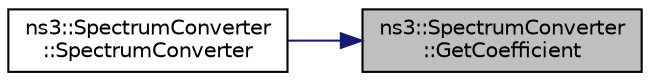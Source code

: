 digraph "ns3::SpectrumConverter::GetCoefficient"
{
 // LATEX_PDF_SIZE
  edge [fontname="Helvetica",fontsize="10",labelfontname="Helvetica",labelfontsize="10"];
  node [fontname="Helvetica",fontsize="10",shape=record];
  rankdir="RL";
  Node1 [label="ns3::SpectrumConverter\l::GetCoefficient",height=0.2,width=0.4,color="black", fillcolor="grey75", style="filled", fontcolor="black",tooltip="Calculate the coefficient for value conversion between elements."];
  Node1 -> Node2 [dir="back",color="midnightblue",fontsize="10",style="solid",fontname="Helvetica"];
  Node2 [label="ns3::SpectrumConverter\l::SpectrumConverter",height=0.2,width=0.4,color="black", fillcolor="white", style="filled",URL="$classns3_1_1_spectrum_converter.html#a1e759b343b89a981e3b774ed15aacdad",tooltip="Create a SpectrumConverter class that will be able to convert ValueVsFreq instances defined over one ..."];
}
